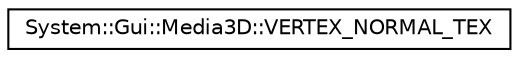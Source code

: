 digraph G
{
  edge [fontname="Helvetica",fontsize="10",labelfontname="Helvetica",labelfontsize="10"];
  node [fontname="Helvetica",fontsize="10",shape=record];
  rankdir="LR";
  Node1 [label="System::Gui::Media3D::VERTEX_NORMAL_TEX",height=0.2,width=0.4,color="black", fillcolor="white", style="filled",URL="$struct_system_1_1_gui_1_1_media3_d_1_1_v_e_r_t_e_x___n_o_r_m_a_l___t_e_x.html"];
}
